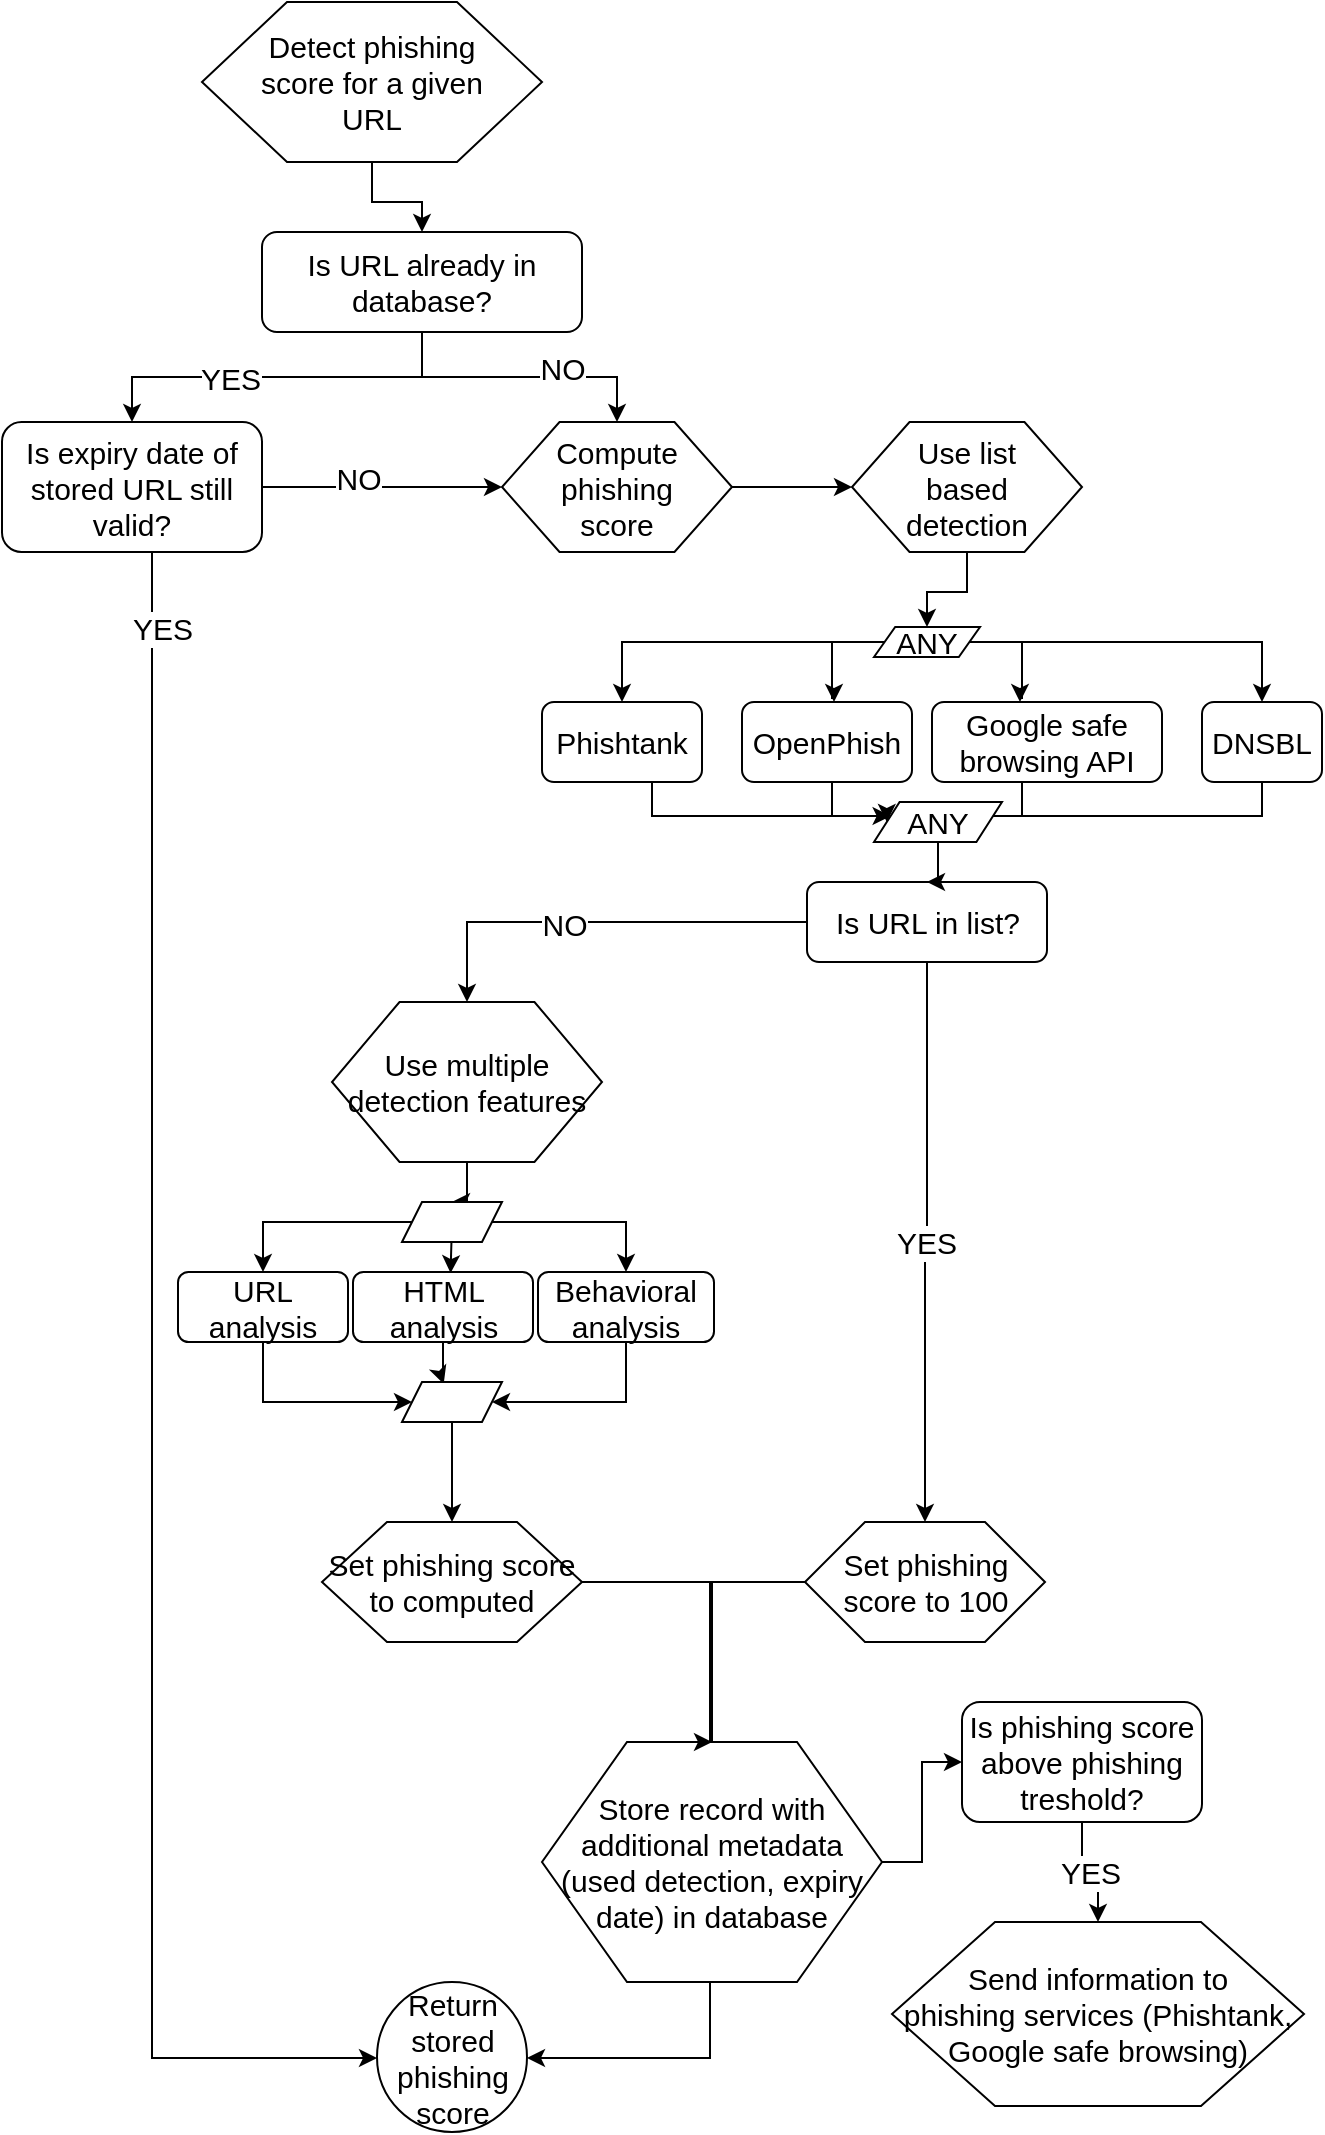 <mxfile version="12.1.3" type="device" pages="1"><diagram name="Page-1" id="8ce9d11a-91a2-4d17-14d8-a56ed91bf033"><mxGraphModel dx="1161" dy="937" grid="1" gridSize="10" guides="1" tooltips="1" connect="1" arrows="1" fold="1" page="1" pageScale="1" pageWidth="850" pageHeight="1100" background="#ffffff" math="0" shadow="0"><root><mxCell id="0"/><mxCell id="1" parent="0"/><mxCell id="enfZZSnCn_0aZ4Zo4XlH-1" value="Detect phishing &lt;br style=&quot;font-size: 15px;&quot;&gt;score for a given &lt;br style=&quot;font-size: 15px;&quot;&gt;URL" style="shape=hexagon;perimeter=hexagonPerimeter2;whiteSpace=wrap;html=1;fontSize=15;" vertex="1" parent="1"><mxGeometry x="1080" y="10" width="170" height="80" as="geometry"/></mxCell><mxCell id="enfZZSnCn_0aZ4Zo4XlH-4" value="Is URL already in database?" style="rounded=1;whiteSpace=wrap;html=1;fontSize=15;" vertex="1" parent="1"><mxGeometry x="1110" y="125" width="160" height="50" as="geometry"/></mxCell><mxCell id="enfZZSnCn_0aZ4Zo4XlH-5" value="" style="edgeStyle=orthogonalEdgeStyle;rounded=0;orthogonalLoop=1;jettySize=auto;html=1;fontSize=15;" edge="1" parent="1" source="enfZZSnCn_0aZ4Zo4XlH-1" target="enfZZSnCn_0aZ4Zo4XlH-4"><mxGeometry relative="1" as="geometry"/></mxCell><mxCell id="enfZZSnCn_0aZ4Zo4XlH-16" style="edgeStyle=orthogonalEdgeStyle;rounded=0;orthogonalLoop=1;jettySize=auto;html=1;fontSize=15;" edge="1" parent="1" source="enfZZSnCn_0aZ4Zo4XlH-6" target="enfZZSnCn_0aZ4Zo4XlH-11"><mxGeometry relative="1" as="geometry"/></mxCell><mxCell id="enfZZSnCn_0aZ4Zo4XlH-17" value="NO" style="text;html=1;resizable=0;points=[];align=center;verticalAlign=middle;labelBackgroundColor=#ffffff;fontSize=15;" vertex="1" connectable="0" parent="enfZZSnCn_0aZ4Zo4XlH-16"><mxGeometry x="-0.212" y="5" relative="1" as="geometry"><mxPoint as="offset"/></mxGeometry></mxCell><mxCell id="enfZZSnCn_0aZ4Zo4XlH-77" style="edgeStyle=orthogonalEdgeStyle;rounded=0;orthogonalLoop=1;jettySize=auto;html=1;fontSize=15;" edge="1" parent="1" source="enfZZSnCn_0aZ4Zo4XlH-6" target="enfZZSnCn_0aZ4Zo4XlH-18"><mxGeometry relative="1" as="geometry"><Array as="points"><mxPoint x="1055" y="1038"/></Array></mxGeometry></mxCell><mxCell id="enfZZSnCn_0aZ4Zo4XlH-78" value="YES" style="text;html=1;resizable=0;points=[];align=center;verticalAlign=middle;labelBackgroundColor=#ffffff;fontSize=15;" vertex="1" connectable="0" parent="enfZZSnCn_0aZ4Zo4XlH-77"><mxGeometry x="0.182" y="4" relative="1" as="geometry"><mxPoint x="0.5" y="-474" as="offset"/></mxGeometry></mxCell><mxCell id="enfZZSnCn_0aZ4Zo4XlH-6" value="Is expiry date of stored URL still valid?" style="rounded=1;whiteSpace=wrap;html=1;fontSize=15;" vertex="1" parent="1"><mxGeometry x="980" y="220" width="130" height="65" as="geometry"/></mxCell><mxCell id="enfZZSnCn_0aZ4Zo4XlH-7" value="" style="edgeStyle=orthogonalEdgeStyle;rounded=0;orthogonalLoop=1;jettySize=auto;html=1;fontSize=15;" edge="1" parent="1" source="enfZZSnCn_0aZ4Zo4XlH-4" target="enfZZSnCn_0aZ4Zo4XlH-6"><mxGeometry relative="1" as="geometry"/></mxCell><mxCell id="enfZZSnCn_0aZ4Zo4XlH-8" value="YES" style="text;html=1;resizable=0;points=[];align=center;verticalAlign=middle;labelBackgroundColor=#ffffff;fontSize=15;" vertex="1" connectable="0" parent="enfZZSnCn_0aZ4Zo4XlH-7"><mxGeometry x="0.246" relative="1" as="geometry"><mxPoint as="offset"/></mxGeometry></mxCell><mxCell id="enfZZSnCn_0aZ4Zo4XlH-11" value="Compute phishing &lt;br&gt;score" style="shape=hexagon;perimeter=hexagonPerimeter2;whiteSpace=wrap;html=1;fontSize=15;" vertex="1" parent="1"><mxGeometry x="1230" y="220" width="115" height="65" as="geometry"/></mxCell><mxCell id="enfZZSnCn_0aZ4Zo4XlH-12" value="" style="edgeStyle=orthogonalEdgeStyle;rounded=0;orthogonalLoop=1;jettySize=auto;html=1;fontSize=15;" edge="1" parent="1" source="enfZZSnCn_0aZ4Zo4XlH-4" target="enfZZSnCn_0aZ4Zo4XlH-11"><mxGeometry relative="1" as="geometry"/></mxCell><mxCell id="enfZZSnCn_0aZ4Zo4XlH-13" value="NO" style="text;html=1;resizable=0;points=[];align=center;verticalAlign=middle;labelBackgroundColor=#ffffff;fontSize=15;" vertex="1" connectable="0" parent="enfZZSnCn_0aZ4Zo4XlH-12"><mxGeometry x="0.29" y="5" relative="1" as="geometry"><mxPoint as="offset"/></mxGeometry></mxCell><mxCell id="enfZZSnCn_0aZ4Zo4XlH-18" value="Return stored phishing score" style="ellipse;whiteSpace=wrap;html=1;fontSize=15;" vertex="1" parent="1"><mxGeometry x="1167.5" y="1000" width="75" height="75" as="geometry"/></mxCell><mxCell id="enfZZSnCn_0aZ4Zo4XlH-24" value="Use list &lt;br&gt;based&lt;br&gt;detection" style="shape=hexagon;perimeter=hexagonPerimeter2;whiteSpace=wrap;html=1;fontSize=15;" vertex="1" parent="1"><mxGeometry x="1405" y="220" width="115" height="65" as="geometry"/></mxCell><mxCell id="enfZZSnCn_0aZ4Zo4XlH-25" value="" style="edgeStyle=orthogonalEdgeStyle;rounded=0;orthogonalLoop=1;jettySize=auto;html=1;fontSize=15;" edge="1" parent="1" source="enfZZSnCn_0aZ4Zo4XlH-11" target="enfZZSnCn_0aZ4Zo4XlH-24"><mxGeometry relative="1" as="geometry"/></mxCell><mxCell id="enfZZSnCn_0aZ4Zo4XlH-26" value="ANY" style="shape=parallelogram;perimeter=parallelogramPerimeter;whiteSpace=wrap;html=1;fontSize=15;" vertex="1" parent="1"><mxGeometry x="1416" y="322.5" width="53" height="15" as="geometry"/></mxCell><mxCell id="enfZZSnCn_0aZ4Zo4XlH-27" value="" style="edgeStyle=orthogonalEdgeStyle;rounded=0;orthogonalLoop=1;jettySize=auto;html=1;fontSize=15;" edge="1" parent="1" source="enfZZSnCn_0aZ4Zo4XlH-24" target="enfZZSnCn_0aZ4Zo4XlH-26"><mxGeometry relative="1" as="geometry"/></mxCell><mxCell id="enfZZSnCn_0aZ4Zo4XlH-41" style="edgeStyle=orthogonalEdgeStyle;rounded=0;orthogonalLoop=1;jettySize=auto;html=1;fontSize=15;" edge="1" parent="1" source="enfZZSnCn_0aZ4Zo4XlH-30" target="enfZZSnCn_0aZ4Zo4XlH-40"><mxGeometry relative="1" as="geometry"><Array as="points"><mxPoint x="1305" y="417"/></Array></mxGeometry></mxCell><mxCell id="enfZZSnCn_0aZ4Zo4XlH-30" value="Phishtank" style="rounded=1;whiteSpace=wrap;html=1;fontSize=15;" vertex="1" parent="1"><mxGeometry x="1250" y="360" width="80" height="40" as="geometry"/></mxCell><mxCell id="enfZZSnCn_0aZ4Zo4XlH-31" value="" style="edgeStyle=orthogonalEdgeStyle;rounded=0;orthogonalLoop=1;jettySize=auto;html=1;fontSize=15;" edge="1" parent="1" source="enfZZSnCn_0aZ4Zo4XlH-26" target="enfZZSnCn_0aZ4Zo4XlH-30"><mxGeometry relative="1" as="geometry"/></mxCell><mxCell id="enfZZSnCn_0aZ4Zo4XlH-45" style="edgeStyle=orthogonalEdgeStyle;rounded=0;orthogonalLoop=1;jettySize=auto;html=1;entryX=0;entryY=0.5;entryDx=0;entryDy=0;fontSize=15;" edge="1" parent="1" source="enfZZSnCn_0aZ4Zo4XlH-32" target="enfZZSnCn_0aZ4Zo4XlH-40"><mxGeometry relative="1" as="geometry"><Array as="points"><mxPoint x="1395" y="417"/></Array></mxGeometry></mxCell><mxCell id="enfZZSnCn_0aZ4Zo4XlH-32" value="OpenPhish" style="rounded=1;whiteSpace=wrap;html=1;fontSize=15;" vertex="1" parent="1"><mxGeometry x="1350" y="360" width="85" height="40" as="geometry"/></mxCell><mxCell id="enfZZSnCn_0aZ4Zo4XlH-33" value="" style="edgeStyle=orthogonalEdgeStyle;rounded=0;orthogonalLoop=1;jettySize=auto;html=1;fontSize=15;" edge="1" parent="1" source="enfZZSnCn_0aZ4Zo4XlH-26" target="enfZZSnCn_0aZ4Zo4XlH-32"><mxGeometry relative="1" as="geometry"><Array as="points"><mxPoint x="1395" y="330"/><mxPoint x="1395" y="358"/><mxPoint x="1396" y="340"/></Array></mxGeometry></mxCell><mxCell id="enfZZSnCn_0aZ4Zo4XlH-46" style="edgeStyle=orthogonalEdgeStyle;rounded=0;orthogonalLoop=1;jettySize=auto;html=1;entryX=1;entryY=0.5;entryDx=0;entryDy=0;fontSize=15;" edge="1" parent="1" source="enfZZSnCn_0aZ4Zo4XlH-34" target="enfZZSnCn_0aZ4Zo4XlH-40"><mxGeometry relative="1" as="geometry"><Array as="points"><mxPoint x="1490" y="417"/></Array></mxGeometry></mxCell><mxCell id="enfZZSnCn_0aZ4Zo4XlH-34" value="Google safe &lt;br style=&quot;font-size: 15px;&quot;&gt;browsing API" style="rounded=1;whiteSpace=wrap;html=1;fontSize=15;" vertex="1" parent="1"><mxGeometry x="1445" y="360" width="115" height="40" as="geometry"/></mxCell><mxCell id="enfZZSnCn_0aZ4Zo4XlH-35" value="" style="edgeStyle=orthogonalEdgeStyle;rounded=0;orthogonalLoop=1;jettySize=auto;html=1;fontSize=15;" edge="1" parent="1" source="enfZZSnCn_0aZ4Zo4XlH-26" target="enfZZSnCn_0aZ4Zo4XlH-34"><mxGeometry relative="1" as="geometry"><Array as="points"><mxPoint x="1490" y="330"/><mxPoint x="1490" y="358"/><mxPoint x="1489" y="340"/></Array></mxGeometry></mxCell><mxCell id="enfZZSnCn_0aZ4Zo4XlH-44" style="edgeStyle=orthogonalEdgeStyle;rounded=0;orthogonalLoop=1;jettySize=auto;html=1;entryX=1;entryY=0.5;entryDx=0;entryDy=0;fontSize=15;" edge="1" parent="1" source="enfZZSnCn_0aZ4Zo4XlH-38" target="enfZZSnCn_0aZ4Zo4XlH-40"><mxGeometry relative="1" as="geometry"><mxPoint x="1525" y="445" as="targetPoint"/><Array as="points"><mxPoint x="1610" y="417"/></Array></mxGeometry></mxCell><mxCell id="enfZZSnCn_0aZ4Zo4XlH-38" value="DNSBL" style="rounded=1;whiteSpace=wrap;html=1;fontSize=15;" vertex="1" parent="1"><mxGeometry x="1580" y="360" width="60" height="40" as="geometry"/></mxCell><mxCell id="enfZZSnCn_0aZ4Zo4XlH-39" value="" style="edgeStyle=orthogonalEdgeStyle;rounded=0;orthogonalLoop=1;jettySize=auto;html=1;fontSize=15;" edge="1" parent="1" source="enfZZSnCn_0aZ4Zo4XlH-26" target="enfZZSnCn_0aZ4Zo4XlH-38"><mxGeometry relative="1" as="geometry"/></mxCell><mxCell id="enfZZSnCn_0aZ4Zo4XlH-40" value="ANY" style="shape=parallelogram;perimeter=parallelogramPerimeter;whiteSpace=wrap;html=1;fontSize=15;" vertex="1" parent="1"><mxGeometry x="1416" y="410" width="64" height="20" as="geometry"/></mxCell><mxCell id="enfZZSnCn_0aZ4Zo4XlH-56" style="edgeStyle=orthogonalEdgeStyle;rounded=0;orthogonalLoop=1;jettySize=auto;html=1;fontSize=15;" edge="1" parent="1" source="enfZZSnCn_0aZ4Zo4XlH-47" target="enfZZSnCn_0aZ4Zo4XlH-55"><mxGeometry relative="1" as="geometry"/></mxCell><mxCell id="enfZZSnCn_0aZ4Zo4XlH-57" value="NO" style="text;html=1;resizable=0;points=[];align=center;verticalAlign=middle;labelBackgroundColor=#ffffff;fontSize=15;" vertex="1" connectable="0" parent="enfZZSnCn_0aZ4Zo4XlH-56"><mxGeometry x="0.156" y="1" relative="1" as="geometry"><mxPoint as="offset"/></mxGeometry></mxCell><mxCell id="enfZZSnCn_0aZ4Zo4XlH-47" value="Is URL in list?" style="rounded=1;whiteSpace=wrap;html=1;fontSize=15;" vertex="1" parent="1"><mxGeometry x="1382.5" y="450" width="120" height="40" as="geometry"/></mxCell><mxCell id="enfZZSnCn_0aZ4Zo4XlH-48" value="" style="edgeStyle=orthogonalEdgeStyle;rounded=0;orthogonalLoop=1;jettySize=auto;html=1;fontSize=15;" edge="1" parent="1" source="enfZZSnCn_0aZ4Zo4XlH-40" target="enfZZSnCn_0aZ4Zo4XlH-47"><mxGeometry relative="1" as="geometry"/></mxCell><mxCell id="enfZZSnCn_0aZ4Zo4XlH-50" value="YES" style="edgeStyle=orthogonalEdgeStyle;rounded=0;orthogonalLoop=1;jettySize=auto;html=1;fontSize=15;" edge="1" parent="1" source="enfZZSnCn_0aZ4Zo4XlH-47" target="enfZZSnCn_0aZ4Zo4XlH-51"><mxGeometry relative="1" as="geometry"><mxPoint x="1442.5" y="570" as="targetPoint"/></mxGeometry></mxCell><mxCell id="enfZZSnCn_0aZ4Zo4XlH-80" style="edgeStyle=orthogonalEdgeStyle;rounded=0;orthogonalLoop=1;jettySize=auto;html=1;exitX=0;exitY=0.5;exitDx=0;exitDy=0;fontSize=15;" edge="1" parent="1" source="enfZZSnCn_0aZ4Zo4XlH-51"><mxGeometry relative="1" as="geometry"><mxPoint x="1335" y="890" as="targetPoint"/><Array as="points"><mxPoint x="1335" y="800"/></Array></mxGeometry></mxCell><mxCell id="enfZZSnCn_0aZ4Zo4XlH-51" value="Set phishing &lt;br style=&quot;font-size: 15px;&quot;&gt;score to 100" style="shape=hexagon;perimeter=hexagonPerimeter2;whiteSpace=wrap;html=1;fontSize=15;" vertex="1" parent="1"><mxGeometry x="1381.5" y="770" width="120" height="60" as="geometry"/></mxCell><mxCell id="enfZZSnCn_0aZ4Zo4XlH-81" style="edgeStyle=orthogonalEdgeStyle;rounded=0;orthogonalLoop=1;jettySize=auto;html=1;fontSize=15;" edge="1" parent="1" source="enfZZSnCn_0aZ4Zo4XlH-52" target="enfZZSnCn_0aZ4Zo4XlH-18"><mxGeometry relative="1" as="geometry"><Array as="points"><mxPoint x="1334" y="1038"/></Array></mxGeometry></mxCell><mxCell id="enfZZSnCn_0aZ4Zo4XlH-52" value="Store record with additional metadata (used detection, expiry date) in database" style="shape=hexagon;perimeter=hexagonPerimeter2;whiteSpace=wrap;html=1;fontSize=15;" vertex="1" parent="1"><mxGeometry x="1250" y="880" width="170" height="120" as="geometry"/></mxCell><mxCell id="enfZZSnCn_0aZ4Zo4XlH-66" style="edgeStyle=orthogonalEdgeStyle;rounded=0;orthogonalLoop=1;jettySize=auto;html=1;entryX=0.5;entryY=0;entryDx=0;entryDy=0;fontSize=15;" edge="1" parent="1" source="enfZZSnCn_0aZ4Zo4XlH-55" target="enfZZSnCn_0aZ4Zo4XlH-58"><mxGeometry relative="1" as="geometry"/></mxCell><mxCell id="enfZZSnCn_0aZ4Zo4XlH-55" value="Use multiple detection features" style="shape=hexagon;perimeter=hexagonPerimeter2;whiteSpace=wrap;html=1;fontSize=15;" vertex="1" parent="1"><mxGeometry x="1145" y="510" width="135" height="80" as="geometry"/></mxCell><mxCell id="enfZZSnCn_0aZ4Zo4XlH-67" style="edgeStyle=orthogonalEdgeStyle;rounded=0;orthogonalLoop=1;jettySize=auto;html=1;entryX=0.5;entryY=0;entryDx=0;entryDy=0;fontSize=15;" edge="1" parent="1" source="enfZZSnCn_0aZ4Zo4XlH-58" target="enfZZSnCn_0aZ4Zo4XlH-64"><mxGeometry relative="1" as="geometry"/></mxCell><mxCell id="enfZZSnCn_0aZ4Zo4XlH-58" value="" style="shape=parallelogram;perimeter=parallelogramPerimeter;whiteSpace=wrap;html=1;fontSize=15;" vertex="1" parent="1"><mxGeometry x="1180" y="610" width="50" height="20" as="geometry"/></mxCell><mxCell id="enfZZSnCn_0aZ4Zo4XlH-70" style="edgeStyle=orthogonalEdgeStyle;rounded=0;orthogonalLoop=1;jettySize=auto;html=1;entryX=0;entryY=0.5;entryDx=0;entryDy=0;fontSize=15;" edge="1" parent="1" source="enfZZSnCn_0aZ4Zo4XlH-60" target="enfZZSnCn_0aZ4Zo4XlH-69"><mxGeometry relative="1" as="geometry"><Array as="points"><mxPoint x="1111" y="710"/></Array></mxGeometry></mxCell><mxCell id="enfZZSnCn_0aZ4Zo4XlH-60" value="URL analysis" style="rounded=1;whiteSpace=wrap;html=1;fontSize=15;" vertex="1" parent="1"><mxGeometry x="1068" y="645" width="85" height="35" as="geometry"/></mxCell><mxCell id="enfZZSnCn_0aZ4Zo4XlH-61" value="" style="edgeStyle=orthogonalEdgeStyle;rounded=0;orthogonalLoop=1;jettySize=auto;html=1;fontSize=15;" edge="1" parent="1" source="enfZZSnCn_0aZ4Zo4XlH-58" target="enfZZSnCn_0aZ4Zo4XlH-60"><mxGeometry relative="1" as="geometry"/></mxCell><mxCell id="enfZZSnCn_0aZ4Zo4XlH-76" style="edgeStyle=orthogonalEdgeStyle;rounded=0;orthogonalLoop=1;jettySize=auto;html=1;entryX=0.417;entryY=0.05;entryDx=0;entryDy=0;entryPerimeter=0;fontSize=15;" edge="1" parent="1" source="enfZZSnCn_0aZ4Zo4XlH-62" target="enfZZSnCn_0aZ4Zo4XlH-69"><mxGeometry relative="1" as="geometry"/></mxCell><mxCell id="enfZZSnCn_0aZ4Zo4XlH-62" value="HTML analysis" style="rounded=1;whiteSpace=wrap;html=1;fontSize=15;" vertex="1" parent="1"><mxGeometry x="1155.5" y="645" width="90" height="35" as="geometry"/></mxCell><mxCell id="enfZZSnCn_0aZ4Zo4XlH-72" style="edgeStyle=orthogonalEdgeStyle;rounded=0;orthogonalLoop=1;jettySize=auto;html=1;entryX=1;entryY=0.5;entryDx=0;entryDy=0;fontSize=15;" edge="1" parent="1" source="enfZZSnCn_0aZ4Zo4XlH-64" target="enfZZSnCn_0aZ4Zo4XlH-69"><mxGeometry relative="1" as="geometry"><Array as="points"><mxPoint x="1292" y="710"/></Array></mxGeometry></mxCell><mxCell id="enfZZSnCn_0aZ4Zo4XlH-64" value="Behavioral&lt;br style=&quot;font-size: 15px;&quot;&gt;analysis" style="rounded=1;whiteSpace=wrap;html=1;fontSize=15;" vertex="1" parent="1"><mxGeometry x="1248" y="645" width="88" height="35" as="geometry"/></mxCell><mxCell id="enfZZSnCn_0aZ4Zo4XlH-68" value="" style="endArrow=classic;html=1;entryX=0.542;entryY=0.016;entryDx=0;entryDy=0;entryPerimeter=0;fontSize=15;" edge="1" parent="1" source="enfZZSnCn_0aZ4Zo4XlH-58" target="enfZZSnCn_0aZ4Zo4XlH-62"><mxGeometry width="50" height="50" relative="1" as="geometry"><mxPoint x="1205" y="680" as="sourcePoint"/><mxPoint x="1205" y="640" as="targetPoint"/></mxGeometry></mxCell><mxCell id="enfZZSnCn_0aZ4Zo4XlH-69" value="" style="shape=parallelogram;perimeter=parallelogramPerimeter;whiteSpace=wrap;html=1;fontSize=15;" vertex="1" parent="1"><mxGeometry x="1180" y="700" width="50" height="20" as="geometry"/></mxCell><mxCell id="enfZZSnCn_0aZ4Zo4XlH-74" value="" style="edgeStyle=orthogonalEdgeStyle;rounded=0;orthogonalLoop=1;jettySize=auto;html=1;fontSize=15;" edge="1" parent="1" source="enfZZSnCn_0aZ4Zo4XlH-69" target="enfZZSnCn_0aZ4Zo4XlH-73"><mxGeometry relative="1" as="geometry"/></mxCell><mxCell id="enfZZSnCn_0aZ4Zo4XlH-79" style="edgeStyle=orthogonalEdgeStyle;rounded=0;orthogonalLoop=1;jettySize=auto;html=1;entryX=0.5;entryY=0;entryDx=0;entryDy=0;fontSize=15;" edge="1" parent="1" source="enfZZSnCn_0aZ4Zo4XlH-73" target="enfZZSnCn_0aZ4Zo4XlH-52"><mxGeometry relative="1" as="geometry"><Array as="points"><mxPoint x="1334" y="800"/></Array></mxGeometry></mxCell><mxCell id="enfZZSnCn_0aZ4Zo4XlH-73" value="Set phishing score&lt;br style=&quot;font-size: 15px;&quot;&gt;to computed" style="shape=hexagon;perimeter=hexagonPerimeter2;whiteSpace=wrap;html=1;fontSize=15;" vertex="1" parent="1"><mxGeometry x="1140" y="770" width="130" height="60" as="geometry"/></mxCell><mxCell id="enfZZSnCn_0aZ4Zo4XlH-88" value="Is phishing score &lt;br style=&quot;font-size: 15px;&quot;&gt;above phishing treshold?" style="rounded=1;whiteSpace=wrap;html=1;fontSize=15;" vertex="1" parent="1"><mxGeometry x="1460" y="860" width="120" height="60" as="geometry"/></mxCell><mxCell id="enfZZSnCn_0aZ4Zo4XlH-89" value="" style="edgeStyle=orthogonalEdgeStyle;rounded=0;orthogonalLoop=1;jettySize=auto;html=1;fontSize=15;" edge="1" parent="1" source="enfZZSnCn_0aZ4Zo4XlH-52" target="enfZZSnCn_0aZ4Zo4XlH-88"><mxGeometry relative="1" as="geometry"><Array as="points"><mxPoint x="1440" y="940"/><mxPoint x="1440" y="890"/></Array></mxGeometry></mxCell><mxCell id="enfZZSnCn_0aZ4Zo4XlH-90" value="Send information to &lt;br&gt;phishing services (Phishtank, Google safe browsing)" style="shape=hexagon;perimeter=hexagonPerimeter2;whiteSpace=wrap;html=1;fontSize=15;" vertex="1" parent="1"><mxGeometry x="1425" y="970" width="206" height="92" as="geometry"/></mxCell><mxCell id="enfZZSnCn_0aZ4Zo4XlH-91" value="YES" style="edgeStyle=orthogonalEdgeStyle;rounded=0;orthogonalLoop=1;jettySize=auto;html=1;fontSize=15;exitX=0.5;exitY=1;exitDx=0;exitDy=0;" edge="1" parent="1" source="enfZZSnCn_0aZ4Zo4XlH-88" target="enfZZSnCn_0aZ4Zo4XlH-90"><mxGeometry relative="1" as="geometry"/></mxCell></root></mxGraphModel></diagram></mxfile>
